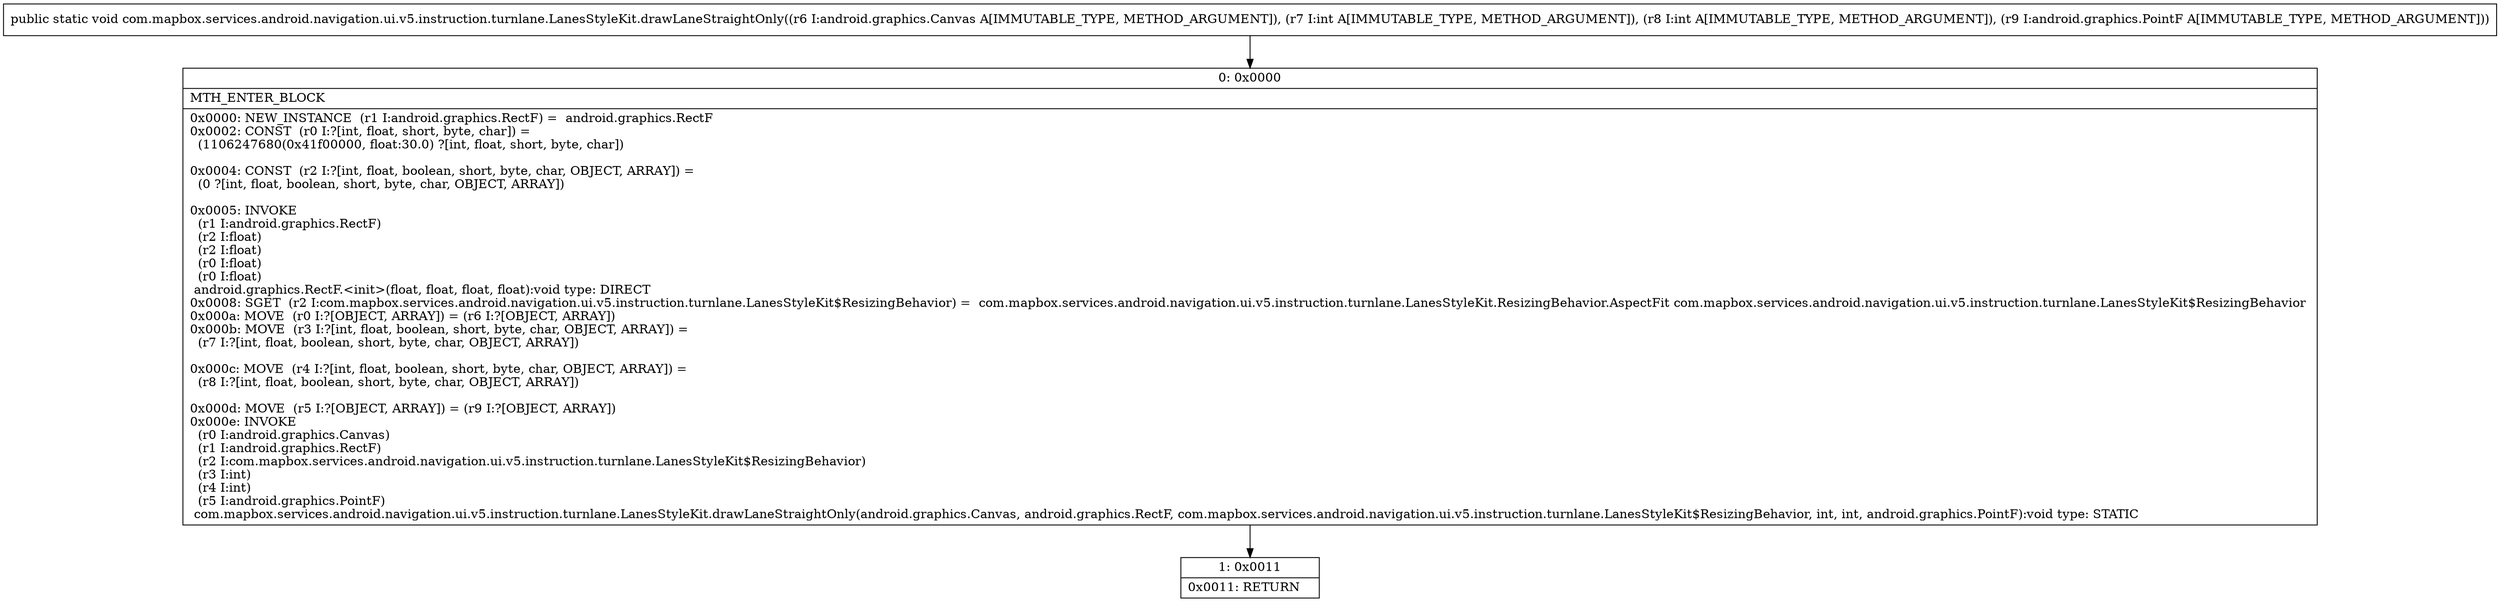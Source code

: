 digraph "CFG forcom.mapbox.services.android.navigation.ui.v5.instruction.turnlane.LanesStyleKit.drawLaneStraightOnly(Landroid\/graphics\/Canvas;IILandroid\/graphics\/PointF;)V" {
Node_0 [shape=record,label="{0\:\ 0x0000|MTH_ENTER_BLOCK\l|0x0000: NEW_INSTANCE  (r1 I:android.graphics.RectF) =  android.graphics.RectF \l0x0002: CONST  (r0 I:?[int, float, short, byte, char]) = \l  (1106247680(0x41f00000, float:30.0) ?[int, float, short, byte, char])\l \l0x0004: CONST  (r2 I:?[int, float, boolean, short, byte, char, OBJECT, ARRAY]) = \l  (0 ?[int, float, boolean, short, byte, char, OBJECT, ARRAY])\l \l0x0005: INVOKE  \l  (r1 I:android.graphics.RectF)\l  (r2 I:float)\l  (r2 I:float)\l  (r0 I:float)\l  (r0 I:float)\l android.graphics.RectF.\<init\>(float, float, float, float):void type: DIRECT \l0x0008: SGET  (r2 I:com.mapbox.services.android.navigation.ui.v5.instruction.turnlane.LanesStyleKit$ResizingBehavior) =  com.mapbox.services.android.navigation.ui.v5.instruction.turnlane.LanesStyleKit.ResizingBehavior.AspectFit com.mapbox.services.android.navigation.ui.v5.instruction.turnlane.LanesStyleKit$ResizingBehavior \l0x000a: MOVE  (r0 I:?[OBJECT, ARRAY]) = (r6 I:?[OBJECT, ARRAY]) \l0x000b: MOVE  (r3 I:?[int, float, boolean, short, byte, char, OBJECT, ARRAY]) = \l  (r7 I:?[int, float, boolean, short, byte, char, OBJECT, ARRAY])\l \l0x000c: MOVE  (r4 I:?[int, float, boolean, short, byte, char, OBJECT, ARRAY]) = \l  (r8 I:?[int, float, boolean, short, byte, char, OBJECT, ARRAY])\l \l0x000d: MOVE  (r5 I:?[OBJECT, ARRAY]) = (r9 I:?[OBJECT, ARRAY]) \l0x000e: INVOKE  \l  (r0 I:android.graphics.Canvas)\l  (r1 I:android.graphics.RectF)\l  (r2 I:com.mapbox.services.android.navigation.ui.v5.instruction.turnlane.LanesStyleKit$ResizingBehavior)\l  (r3 I:int)\l  (r4 I:int)\l  (r5 I:android.graphics.PointF)\l com.mapbox.services.android.navigation.ui.v5.instruction.turnlane.LanesStyleKit.drawLaneStraightOnly(android.graphics.Canvas, android.graphics.RectF, com.mapbox.services.android.navigation.ui.v5.instruction.turnlane.LanesStyleKit$ResizingBehavior, int, int, android.graphics.PointF):void type: STATIC \l}"];
Node_1 [shape=record,label="{1\:\ 0x0011|0x0011: RETURN   \l}"];
MethodNode[shape=record,label="{public static void com.mapbox.services.android.navigation.ui.v5.instruction.turnlane.LanesStyleKit.drawLaneStraightOnly((r6 I:android.graphics.Canvas A[IMMUTABLE_TYPE, METHOD_ARGUMENT]), (r7 I:int A[IMMUTABLE_TYPE, METHOD_ARGUMENT]), (r8 I:int A[IMMUTABLE_TYPE, METHOD_ARGUMENT]), (r9 I:android.graphics.PointF A[IMMUTABLE_TYPE, METHOD_ARGUMENT])) }"];
MethodNode -> Node_0;
Node_0 -> Node_1;
}

